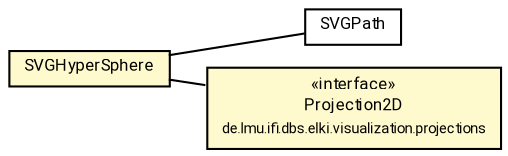 #!/usr/local/bin/dot
#
# Class diagram 
# Generated by UMLGraph version R5_7_2-60-g0e99a6 (http://www.spinellis.gr/umlgraph/)
#

digraph G {
	graph [fontnames="svg"]
	edge [fontname="Roboto",fontsize=7,labelfontname="Roboto",labelfontsize=7,color="black"];
	node [fontname="Roboto",fontcolor="black",fontsize=8,shape=plaintext,margin=0,width=0,height=0];
	nodesep=0.15;
	ranksep=0.25;
	rankdir=LR;
	// de.lmu.ifi.dbs.elki.visualization.svg.SVGPath
	c9060694 [label=<<table title="de.lmu.ifi.dbs.elki.visualization.svg.SVGPath" border="0" cellborder="1" cellspacing="0" cellpadding="2" href="SVGPath.html" target="_parent">
		<tr><td><table border="0" cellspacing="0" cellpadding="1">
		<tr><td align="center" balign="center"> <font face="Roboto">SVGPath</font> </td></tr>
		</table></td></tr>
		</table>>, URL="SVGPath.html"];
	// de.lmu.ifi.dbs.elki.visualization.svg.SVGHyperSphere
	c9060698 [label=<<table title="de.lmu.ifi.dbs.elki.visualization.svg.SVGHyperSphere" border="0" cellborder="1" cellspacing="0" cellpadding="2" bgcolor="lemonChiffon" href="SVGHyperSphere.html" target="_parent">
		<tr><td><table border="0" cellspacing="0" cellpadding="1">
		<tr><td align="center" balign="center"> <font face="Roboto">SVGHyperSphere</font> </td></tr>
		</table></td></tr>
		</table>>, URL="SVGHyperSphere.html"];
	// de.lmu.ifi.dbs.elki.visualization.projections.Projection2D
	c9060728 [label=<<table title="de.lmu.ifi.dbs.elki.visualization.projections.Projection2D" border="0" cellborder="1" cellspacing="0" cellpadding="2" bgcolor="LemonChiffon" href="../projections/Projection2D.html" target="_parent">
		<tr><td><table border="0" cellspacing="0" cellpadding="1">
		<tr><td align="center" balign="center"> &#171;interface&#187; </td></tr>
		<tr><td align="center" balign="center"> <font face="Roboto">Projection2D</font> </td></tr>
		<tr><td align="center" balign="center"> <font face="Roboto" point-size="7.0">de.lmu.ifi.dbs.elki.visualization.projections</font> </td></tr>
		</table></td></tr>
		</table>>, URL="../projections/Projection2D.html"];
	// de.lmu.ifi.dbs.elki.visualization.svg.SVGHyperSphere assoc de.lmu.ifi.dbs.elki.visualization.svg.SVGPath
	c9060698 -> c9060694 [arrowhead=none,weight=2];
	// de.lmu.ifi.dbs.elki.visualization.svg.SVGHyperSphere assoc de.lmu.ifi.dbs.elki.visualization.projections.Projection2D
	c9060698 -> c9060728 [arrowhead=none,weight=2];
}

